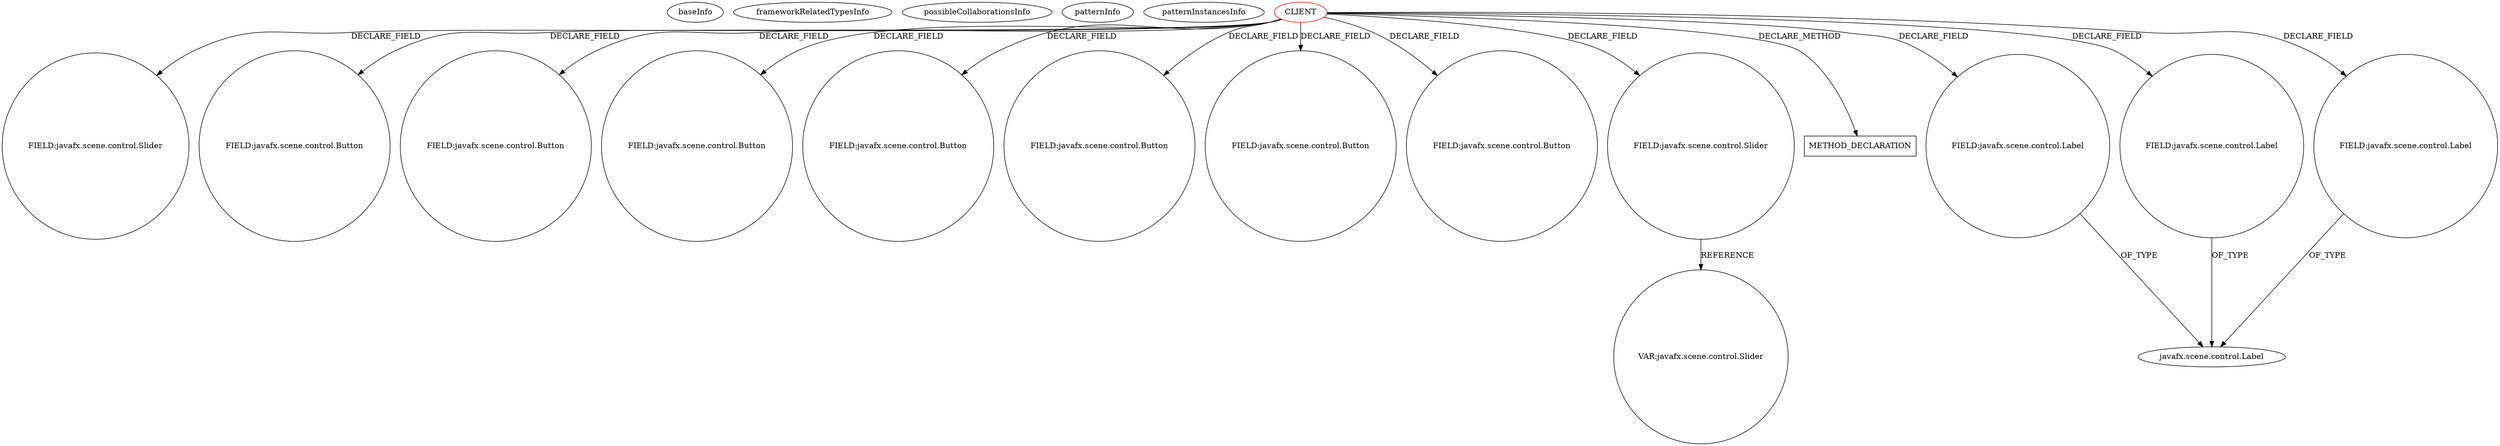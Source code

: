 digraph {
baseInfo[graphId=1223,category="pattern",isAnonymous=false,possibleRelation=false]
frameworkRelatedTypesInfo[]
possibleCollaborationsInfo[]
patternInfo[frequency=2.0,patternRootClient=0]
patternInstancesInfo[0="candybibby-Snake~/candybibby-Snake/Snake-master/src/graphicsJavaFX/Controller.java~Controller~2239",1="if12b051-SWP_Paint~/if12b051-SWP_Paint/SWP_Paint-master/SWP_Paint/src/gui/MainController.java~MainController~3089"]
38[label="FIELD:javafx.scene.control.Slider",vertexType="FIELD_DECLARATION",isFrameworkType=false,shape=circle]
0[label="CLIENT",vertexType="ROOT_CLIENT_CLASS_DECLARATION",isFrameworkType=false,color=red]
4[label="FIELD:javafx.scene.control.Button",vertexType="FIELD_DECLARATION",isFrameworkType=false,shape=circle]
8[label="FIELD:javafx.scene.control.Button",vertexType="FIELD_DECLARATION",isFrameworkType=false,shape=circle]
10[label="FIELD:javafx.scene.control.Button",vertexType="FIELD_DECLARATION",isFrameworkType=false,shape=circle]
14[label="FIELD:javafx.scene.control.Button",vertexType="FIELD_DECLARATION",isFrameworkType=false,shape=circle]
12[label="FIELD:javafx.scene.control.Button",vertexType="FIELD_DECLARATION",isFrameworkType=false,shape=circle]
2[label="FIELD:javafx.scene.control.Button",vertexType="FIELD_DECLARATION",isFrameworkType=false,shape=circle]
6[label="FIELD:javafx.scene.control.Button",vertexType="FIELD_DECLARATION",isFrameworkType=false,shape=circle]
40[label="FIELD:javafx.scene.control.Slider",vertexType="FIELD_DECLARATION",isFrameworkType=false,shape=circle]
53[label="VAR:javafx.scene.control.Slider",vertexType="VARIABLE_EXPRESION",isFrameworkType=false,shape=circle]
141[label="METHOD_DECLARATION",vertexType="CLIENT_METHOD_DECLARATION",isFrameworkType=false,shape=box]
24[label="FIELD:javafx.scene.control.Label",vertexType="FIELD_DECLARATION",isFrameworkType=false,shape=circle]
21[label="javafx.scene.control.Label",vertexType="FRAMEWORK_CLASS_TYPE",isFrameworkType=false]
26[label="FIELD:javafx.scene.control.Label",vertexType="FIELD_DECLARATION",isFrameworkType=false,shape=circle]
22[label="FIELD:javafx.scene.control.Label",vertexType="FIELD_DECLARATION",isFrameworkType=false,shape=circle]
0->2[label="DECLARE_FIELD"]
0->24[label="DECLARE_FIELD"]
0->14[label="DECLARE_FIELD"]
0->6[label="DECLARE_FIELD"]
0->4[label="DECLARE_FIELD"]
22->21[label="OF_TYPE"]
0->12[label="DECLARE_FIELD"]
0->141[label="DECLARE_METHOD"]
0->26[label="DECLARE_FIELD"]
0->40[label="DECLARE_FIELD"]
0->38[label="DECLARE_FIELD"]
0->8[label="DECLARE_FIELD"]
40->53[label="REFERENCE"]
24->21[label="OF_TYPE"]
26->21[label="OF_TYPE"]
0->22[label="DECLARE_FIELD"]
0->10[label="DECLARE_FIELD"]
}
